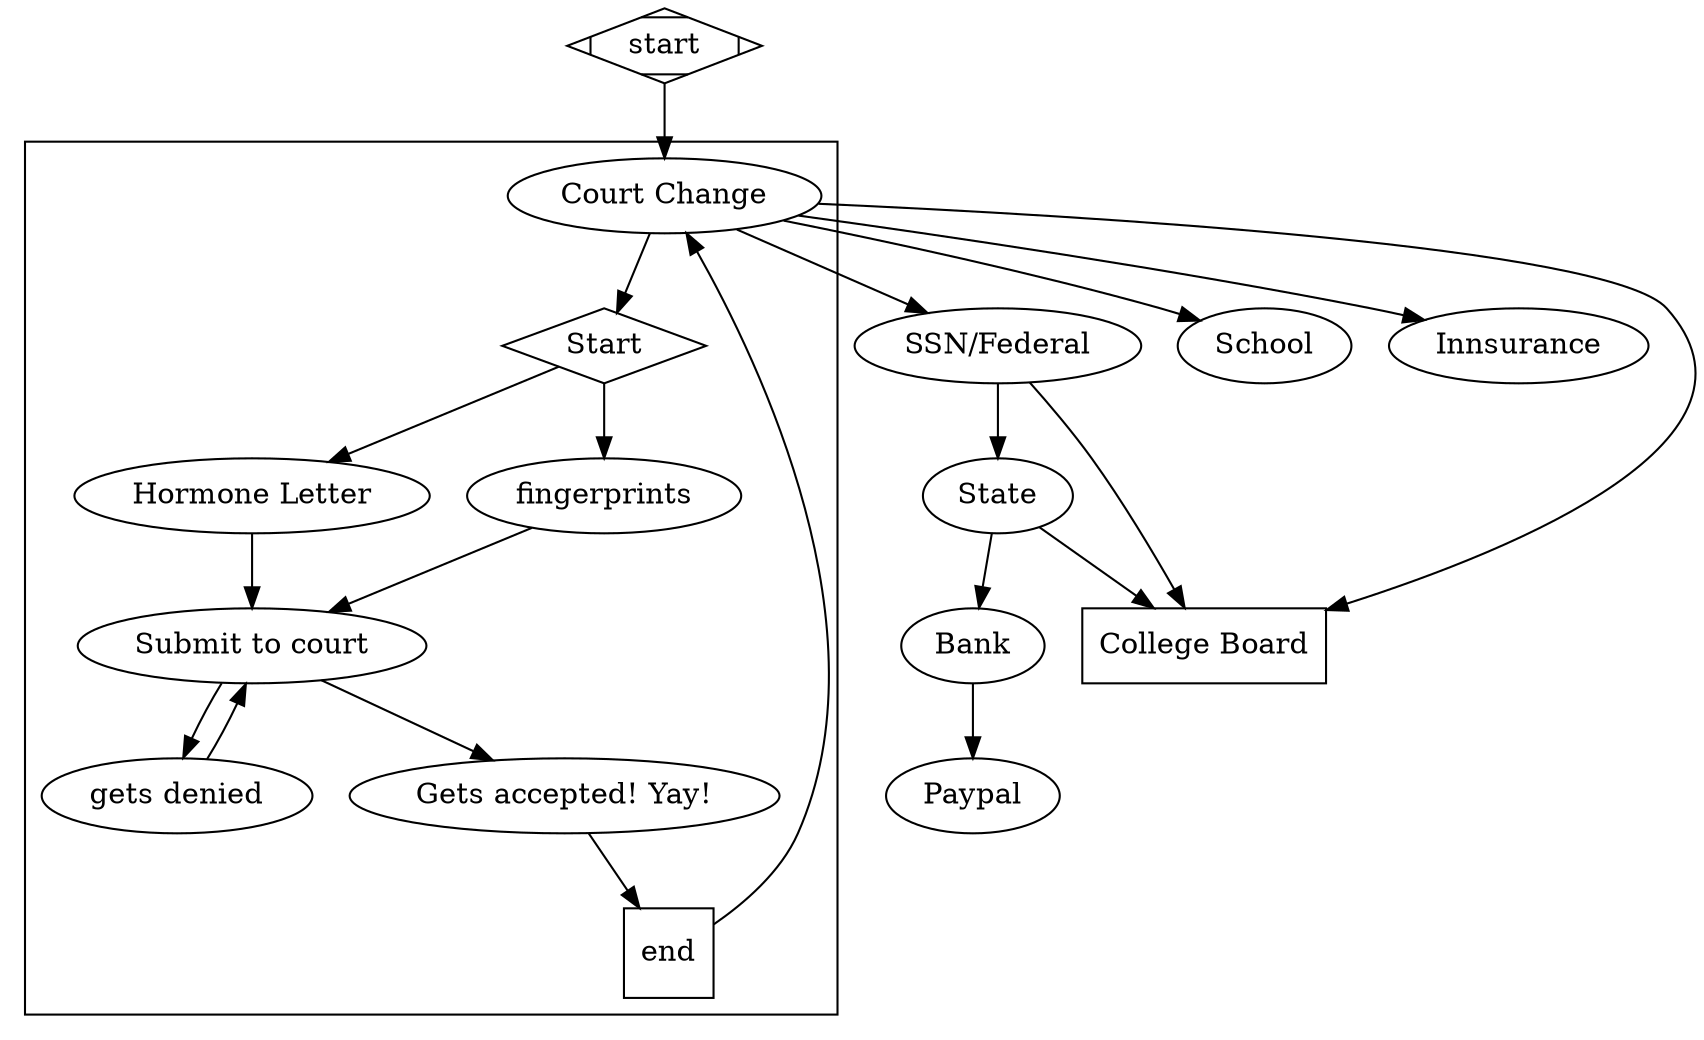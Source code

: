 digraph G {
  start [shape=Mdiamond];
  start -> cc;
  cc -> ssn;
  ssn -> State;
  State -> Bank;
  Bank -> Paypal;
  cc -> School;
  cc -> Innsurance;
  {ssn State cc} -> cb;
  subgraph cluster_court {
      Start [shape=diamond];
      end [shape=square];
      cc -> Start;
      Start -> {hl fp} -> submit -> {denial accept};
      denial -> submit;
      accept -> end;
      end -> cc;
  }
  
  hl [label="Hormone Letter"];
  fp [label="fingerprints"];
  submit [label="Submit to court"];
  denial [label="gets denied"];
  accept [label="Gets accepted! Yay!"]
  cc [label="Court Change"];
  cb [label="College Board",shape=Mrect];
  ssn [label="SSN/Federal"];
}
